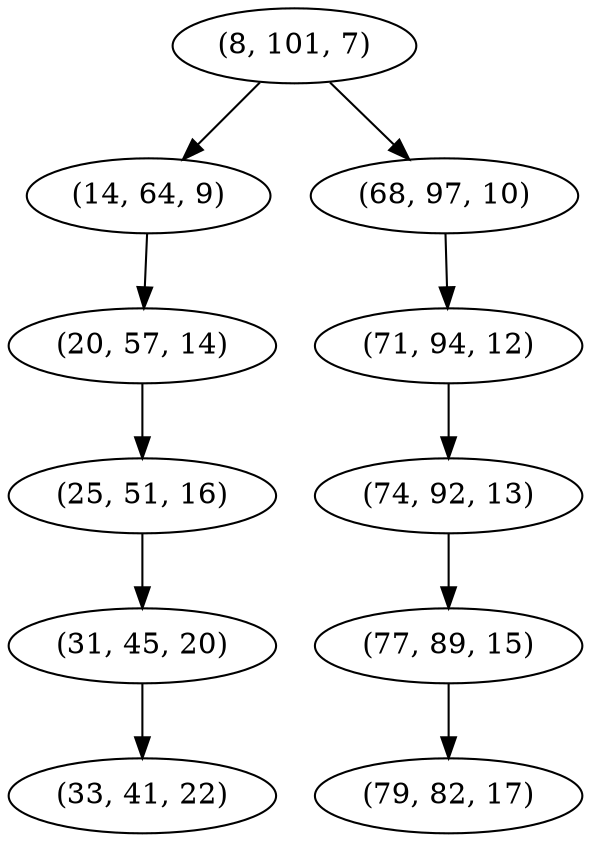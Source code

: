 digraph tree {
    "(8, 101, 7)";
    "(14, 64, 9)";
    "(20, 57, 14)";
    "(25, 51, 16)";
    "(31, 45, 20)";
    "(33, 41, 22)";
    "(68, 97, 10)";
    "(71, 94, 12)";
    "(74, 92, 13)";
    "(77, 89, 15)";
    "(79, 82, 17)";
    "(8, 101, 7)" -> "(14, 64, 9)";
    "(8, 101, 7)" -> "(68, 97, 10)";
    "(14, 64, 9)" -> "(20, 57, 14)";
    "(20, 57, 14)" -> "(25, 51, 16)";
    "(25, 51, 16)" -> "(31, 45, 20)";
    "(31, 45, 20)" -> "(33, 41, 22)";
    "(68, 97, 10)" -> "(71, 94, 12)";
    "(71, 94, 12)" -> "(74, 92, 13)";
    "(74, 92, 13)" -> "(77, 89, 15)";
    "(77, 89, 15)" -> "(79, 82, 17)";
}
